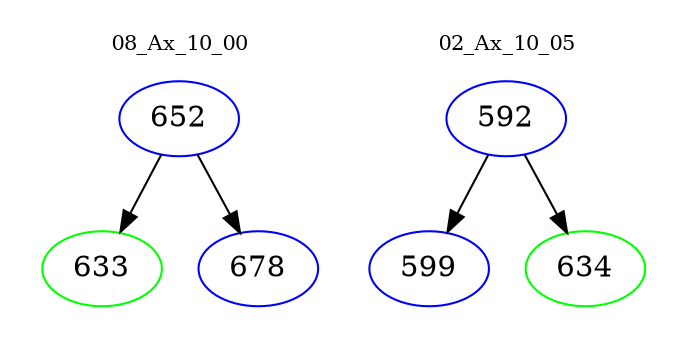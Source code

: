 digraph{
subgraph cluster_0 {
color = white
label = "08_Ax_10_00";
fontsize=10;
T0_652 [label="652", color="blue"]
T0_652 -> T0_633 [color="black"]
T0_633 [label="633", color="green"]
T0_652 -> T0_678 [color="black"]
T0_678 [label="678", color="blue"]
}
subgraph cluster_1 {
color = white
label = "02_Ax_10_05";
fontsize=10;
T1_592 [label="592", color="blue"]
T1_592 -> T1_599 [color="black"]
T1_599 [label="599", color="blue"]
T1_592 -> T1_634 [color="black"]
T1_634 [label="634", color="green"]
}
}
